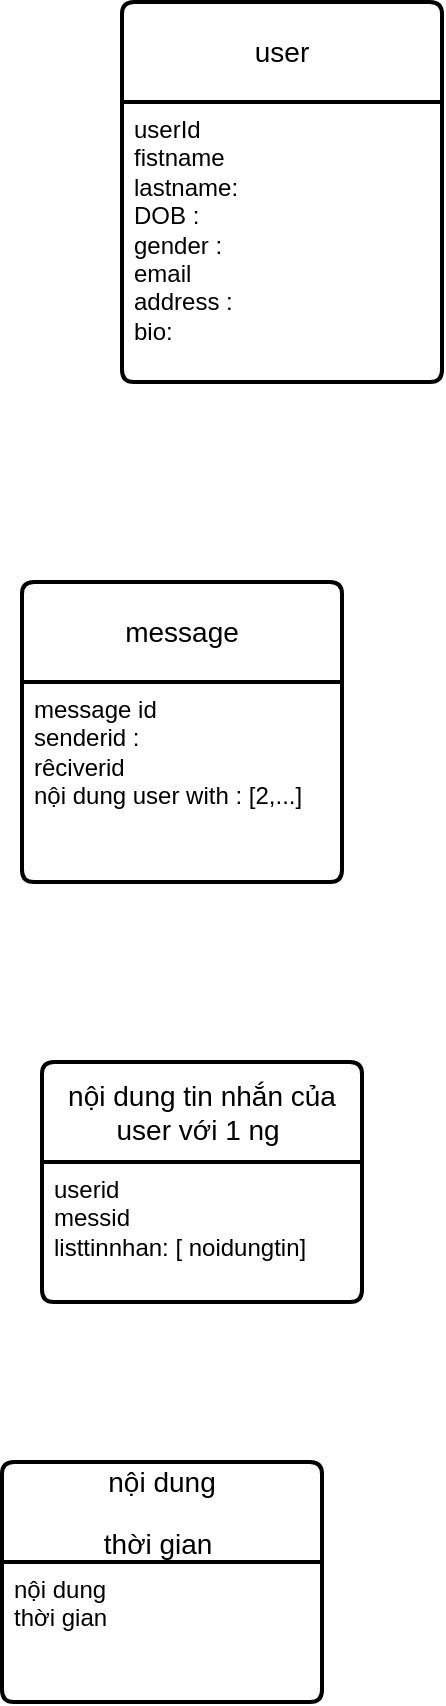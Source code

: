 <mxfile version="26.0.16">
  <diagram name="Trang-1" id="ozDjnl27PBsFw96iussz">
    <mxGraphModel dx="472" dy="737" grid="1" gridSize="10" guides="1" tooltips="1" connect="1" arrows="1" fold="1" page="1" pageScale="1" pageWidth="827" pageHeight="1169" math="0" shadow="0">
      <root>
        <mxCell id="0" />
        <mxCell id="1" parent="0" />
        <mxCell id="EGbtAQNga5v2opqgn3vT-21" value="user" style="swimlane;childLayout=stackLayout;horizontal=1;startSize=50;horizontalStack=0;rounded=1;fontSize=14;fontStyle=0;strokeWidth=2;resizeParent=0;resizeLast=1;shadow=0;dashed=0;align=center;arcSize=4;whiteSpace=wrap;html=1;" parent="1" vertex="1">
          <mxGeometry x="330" y="190" width="160" height="190" as="geometry" />
        </mxCell>
        <mxCell id="EGbtAQNga5v2opqgn3vT-22" value="userId&amp;nbsp;&lt;div&gt;fistname&lt;/div&gt;&lt;div&gt;lastname:&lt;/div&gt;&lt;div&gt;DOB :&lt;/div&gt;&lt;div&gt;gender :&amp;nbsp;&lt;/div&gt;&lt;div&gt;email&lt;br&gt;address :&lt;/div&gt;&lt;div&gt;bio:&lt;br&gt;&lt;br&gt;&lt;/div&gt;" style="align=left;strokeColor=none;fillColor=none;spacingLeft=4;spacingRight=4;fontSize=12;verticalAlign=top;resizable=0;rotatable=0;part=1;html=1;whiteSpace=wrap;" parent="EGbtAQNga5v2opqgn3vT-21" vertex="1">
          <mxGeometry y="50" width="160" height="140" as="geometry" />
        </mxCell>
        <mxCell id="2HlG75_2QGR-WZqsKz7K-5" value="message" style="swimlane;childLayout=stackLayout;horizontal=1;startSize=50;horizontalStack=0;rounded=1;fontSize=14;fontStyle=0;strokeWidth=2;resizeParent=0;resizeLast=1;shadow=0;dashed=0;align=center;arcSize=4;whiteSpace=wrap;html=1;" vertex="1" parent="1">
          <mxGeometry x="280" y="480" width="160" height="150" as="geometry" />
        </mxCell>
        <mxCell id="2HlG75_2QGR-WZqsKz7K-6" value="message id&amp;nbsp;&lt;div&gt;senderid :&lt;/div&gt;&lt;div&gt;rêciverid&lt;br&gt;nội dung user with : [2,...]&amp;nbsp;&lt;/div&gt;" style="align=left;strokeColor=none;fillColor=none;spacingLeft=4;spacingRight=4;fontSize=12;verticalAlign=top;resizable=0;rotatable=0;part=1;html=1;whiteSpace=wrap;" vertex="1" parent="2HlG75_2QGR-WZqsKz7K-5">
          <mxGeometry y="50" width="160" height="100" as="geometry" />
        </mxCell>
        <mxCell id="2HlG75_2QGR-WZqsKz7K-7" value="&lt;p data-pm-slice=&quot;1 1 []&quot;&gt;nội dung tin nhắn của user với 1 ng&amp;nbsp;&lt;/p&gt;" style="swimlane;childLayout=stackLayout;horizontal=1;startSize=50;horizontalStack=0;rounded=1;fontSize=14;fontStyle=0;strokeWidth=2;resizeParent=0;resizeLast=1;shadow=0;dashed=0;align=center;arcSize=4;whiteSpace=wrap;html=1;" vertex="1" parent="1">
          <mxGeometry x="290" y="720" width="160" height="120" as="geometry" />
        </mxCell>
        <mxCell id="2HlG75_2QGR-WZqsKz7K-8" value="userid&amp;nbsp;&lt;br&gt;messid&lt;br&gt;&lt;span style=&quot;background-color: transparent; color: light-dark(rgb(0, 0, 0), rgb(255, 255, 255));&quot;&gt;listtinnhan: [ noidungtin]&amp;nbsp;&lt;/span&gt;" style="align=left;strokeColor=none;fillColor=none;spacingLeft=4;spacingRight=4;fontSize=12;verticalAlign=top;resizable=0;rotatable=0;part=1;html=1;whiteSpace=wrap;" vertex="1" parent="2HlG75_2QGR-WZqsKz7K-7">
          <mxGeometry y="50" width="160" height="70" as="geometry" />
        </mxCell>
        <mxCell id="2HlG75_2QGR-WZqsKz7K-9" value="&lt;p data-pm-slice=&quot;1 1 []&quot;&gt;nội dung &lt;/p&gt;&lt;p&gt;thời gian&amp;nbsp;&lt;/p&gt;" style="swimlane;childLayout=stackLayout;horizontal=1;startSize=50;horizontalStack=0;rounded=1;fontSize=14;fontStyle=0;strokeWidth=2;resizeParent=0;resizeLast=1;shadow=0;dashed=0;align=center;arcSize=4;whiteSpace=wrap;html=1;" vertex="1" parent="1">
          <mxGeometry x="270" y="920" width="160" height="120" as="geometry" />
        </mxCell>
        <mxCell id="2HlG75_2QGR-WZqsKz7K-10" value="nội dung&amp;nbsp;&lt;br&gt;thời gian&amp;nbsp;" style="align=left;strokeColor=none;fillColor=none;spacingLeft=4;spacingRight=4;fontSize=12;verticalAlign=top;resizable=0;rotatable=0;part=1;html=1;whiteSpace=wrap;" vertex="1" parent="2HlG75_2QGR-WZqsKz7K-9">
          <mxGeometry y="50" width="160" height="70" as="geometry" />
        </mxCell>
      </root>
    </mxGraphModel>
  </diagram>
</mxfile>
